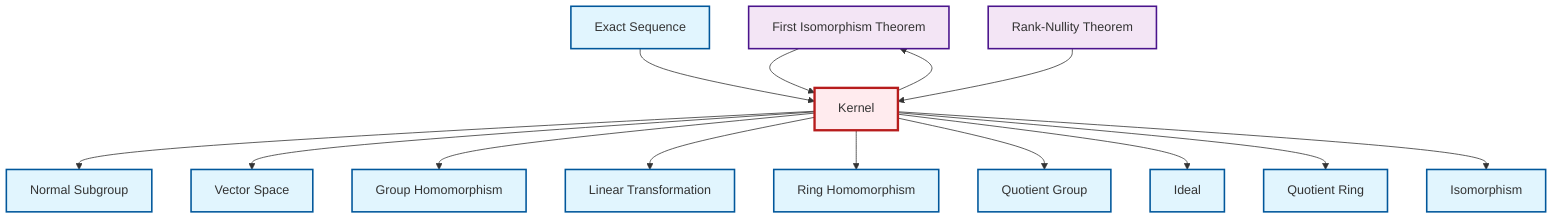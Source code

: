 graph TD
    classDef definition fill:#e1f5fe,stroke:#01579b,stroke-width:2px
    classDef theorem fill:#f3e5f5,stroke:#4a148c,stroke-width:2px
    classDef axiom fill:#fff3e0,stroke:#e65100,stroke-width:2px
    classDef example fill:#e8f5e9,stroke:#1b5e20,stroke-width:2px
    classDef current fill:#ffebee,stroke:#b71c1c,stroke-width:3px
    thm-first-isomorphism["First Isomorphism Theorem"]:::theorem
    def-normal-subgroup["Normal Subgroup"]:::definition
    def-vector-space["Vector Space"]:::definition
    thm-rank-nullity["Rank-Nullity Theorem"]:::theorem
    def-ring-homomorphism["Ring Homomorphism"]:::definition
    def-exact-sequence["Exact Sequence"]:::definition
    def-homomorphism["Group Homomorphism"]:::definition
    def-ideal["Ideal"]:::definition
    def-linear-transformation["Linear Transformation"]:::definition
    def-isomorphism["Isomorphism"]:::definition
    def-quotient-ring["Quotient Ring"]:::definition
    def-kernel["Kernel"]:::definition
    def-quotient-group["Quotient Group"]:::definition
    thm-first-isomorphism --> def-kernel
    def-kernel --> def-normal-subgroup
    def-kernel --> def-vector-space
    def-kernel --> def-homomorphism
    def-kernel --> def-linear-transformation
    def-kernel --> def-ring-homomorphism
    def-kernel --> def-quotient-group
    def-kernel --> def-ideal
    def-kernel --> def-quotient-ring
    def-exact-sequence --> def-kernel
    def-kernel --> def-isomorphism
    def-kernel --> thm-first-isomorphism
    thm-rank-nullity --> def-kernel
    class def-kernel current
